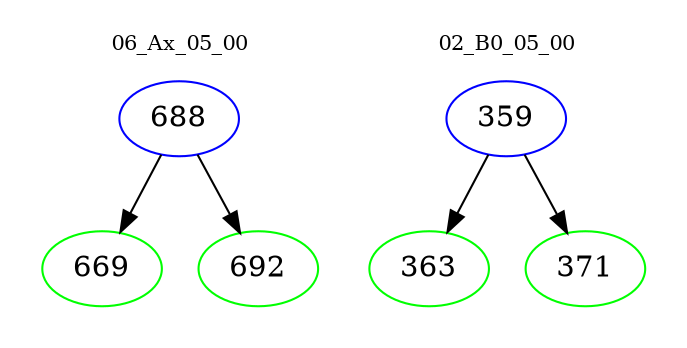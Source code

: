 digraph{
subgraph cluster_0 {
color = white
label = "06_Ax_05_00";
fontsize=10;
T0_688 [label="688", color="blue"]
T0_688 -> T0_669 [color="black"]
T0_669 [label="669", color="green"]
T0_688 -> T0_692 [color="black"]
T0_692 [label="692", color="green"]
}
subgraph cluster_1 {
color = white
label = "02_B0_05_00";
fontsize=10;
T1_359 [label="359", color="blue"]
T1_359 -> T1_363 [color="black"]
T1_363 [label="363", color="green"]
T1_359 -> T1_371 [color="black"]
T1_371 [label="371", color="green"]
}
}
